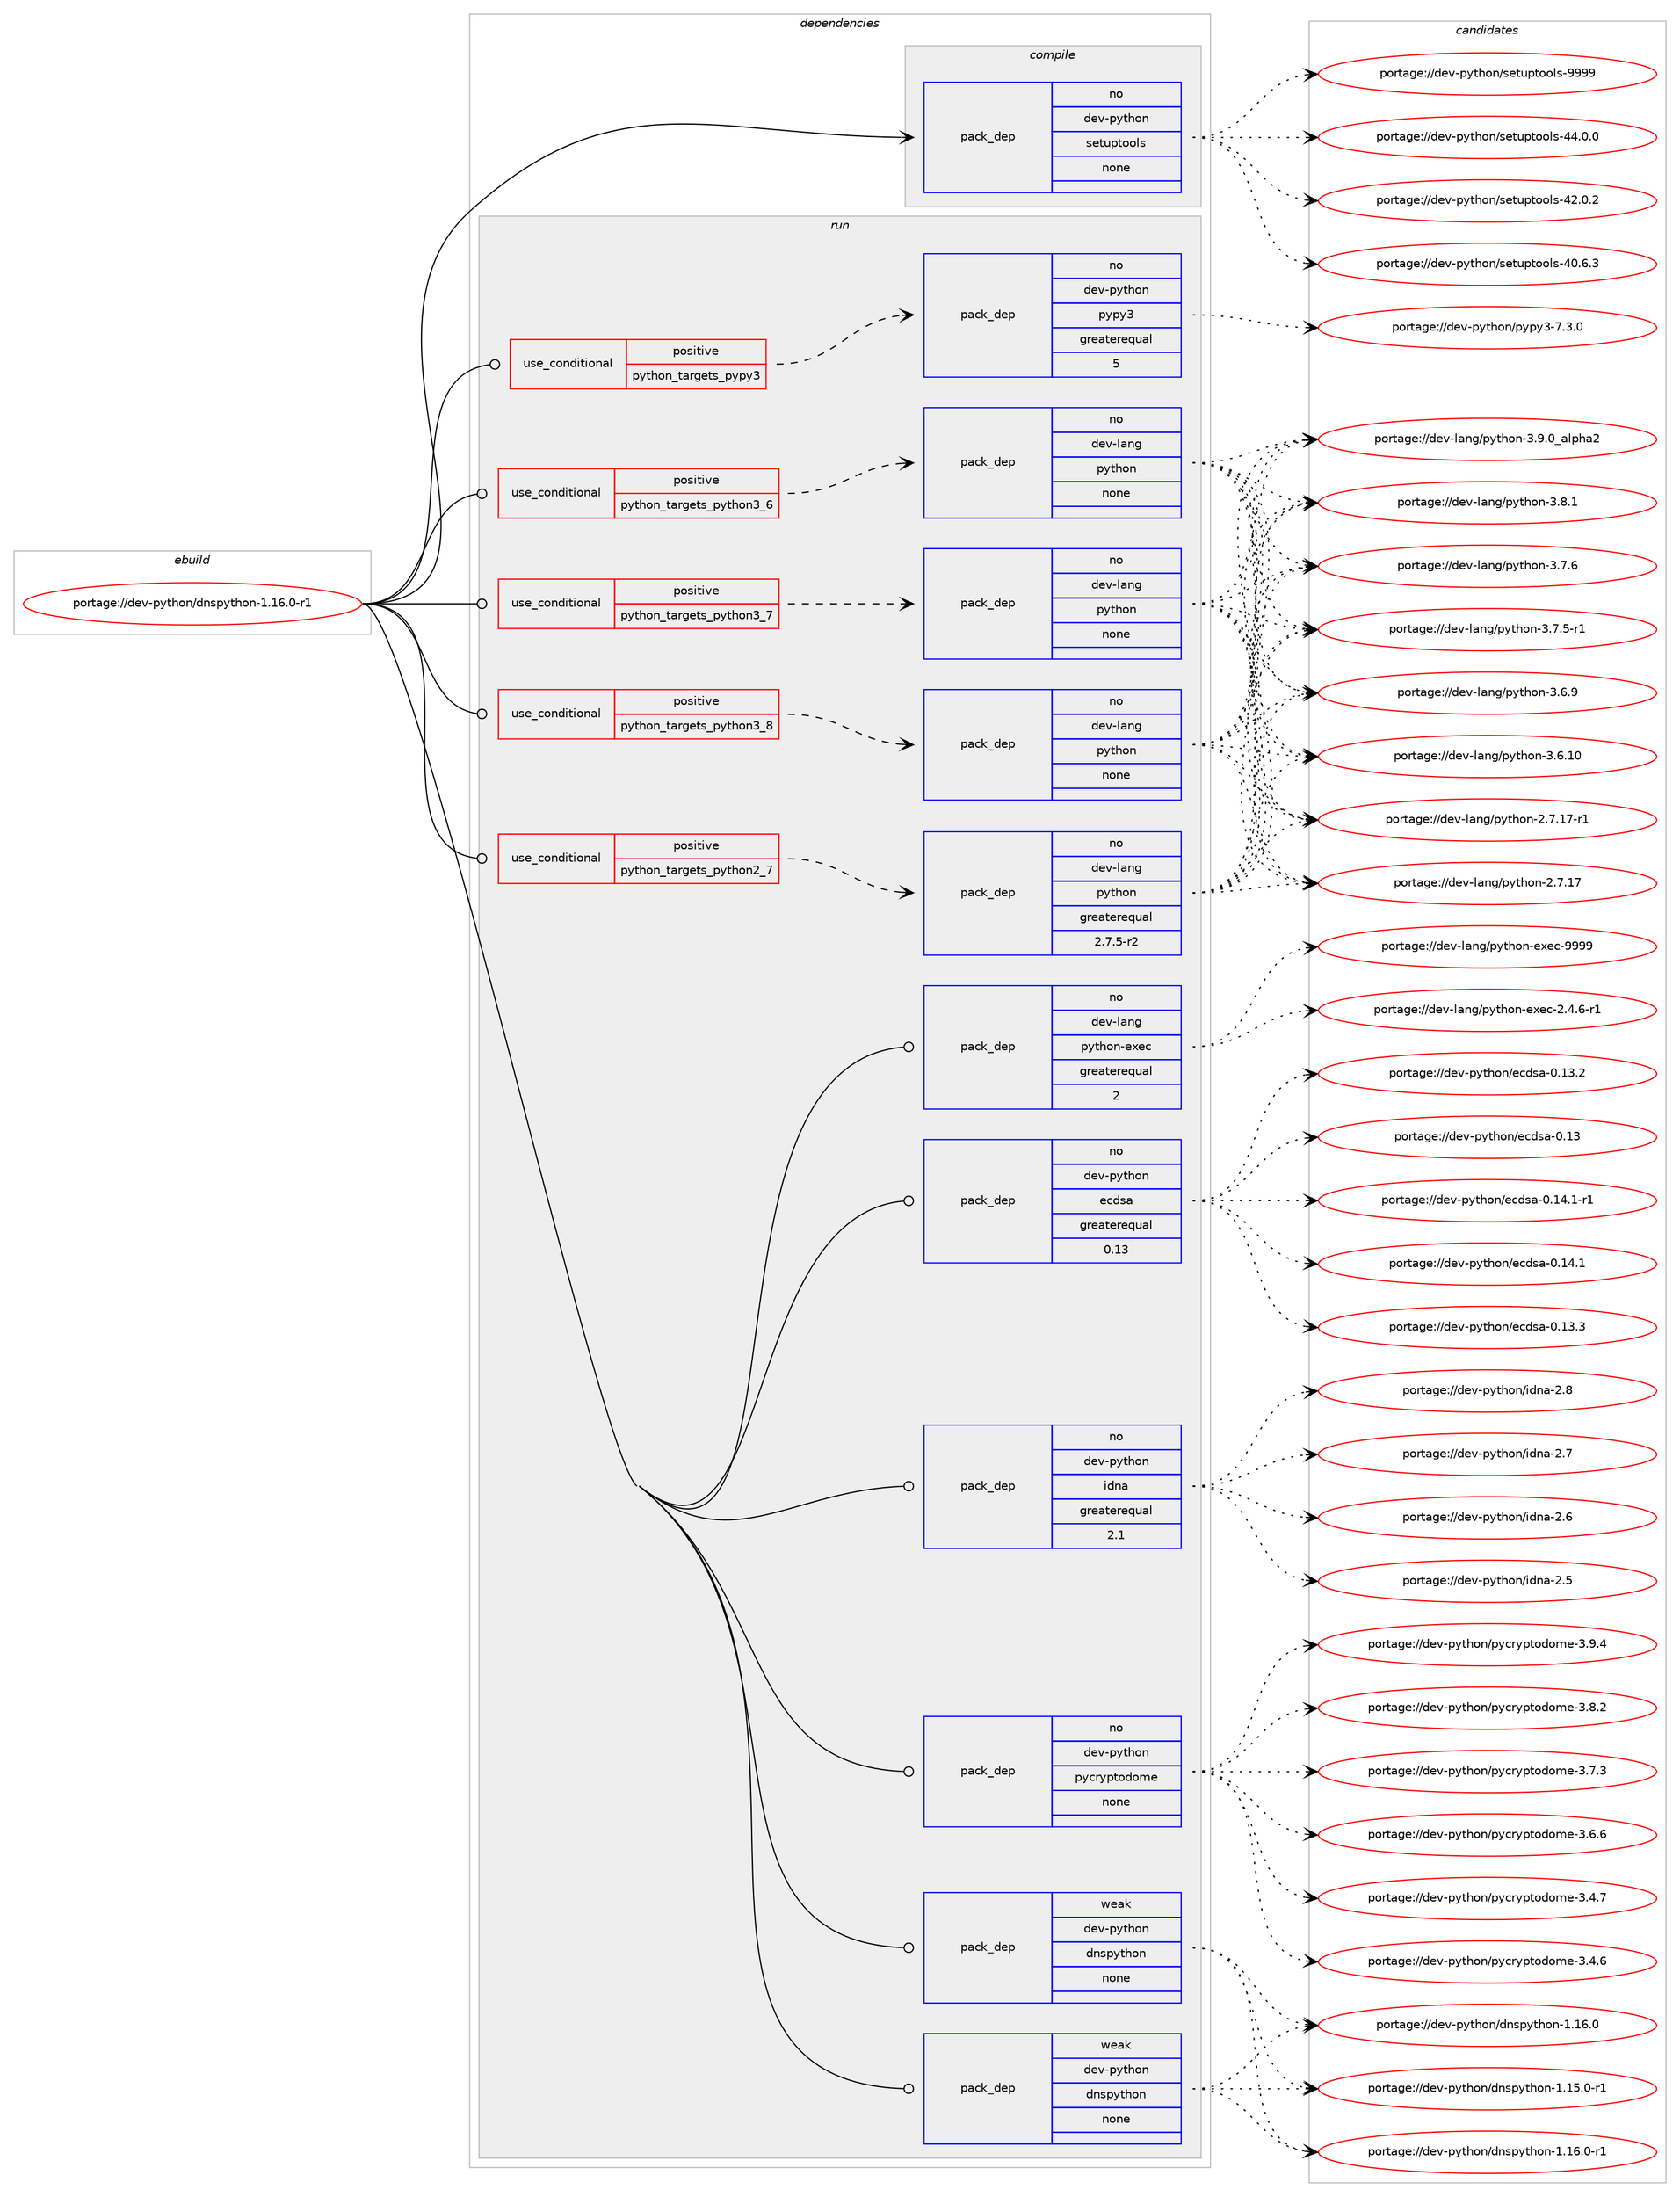 digraph prolog {

# *************
# Graph options
# *************

newrank=true;
concentrate=true;
compound=true;
graph [rankdir=LR,fontname=Helvetica,fontsize=10,ranksep=1.5];#, ranksep=2.5, nodesep=0.2];
edge  [arrowhead=vee];
node  [fontname=Helvetica,fontsize=10];

# **********
# The ebuild
# **********

subgraph cluster_leftcol {
color=gray;
label=<<i>ebuild</i>>;
id [label="portage://dev-python/dnspython-1.16.0-r1", color=red, width=4, href="../dev-python/dnspython-1.16.0-r1.svg"];
}

# ****************
# The dependencies
# ****************

subgraph cluster_midcol {
color=gray;
label=<<i>dependencies</i>>;
subgraph cluster_compile {
fillcolor="#eeeeee";
style=filled;
label=<<i>compile</i>>;
subgraph pack341921 {
dependency463596 [label=<<TABLE BORDER="0" CELLBORDER="1" CELLSPACING="0" CELLPADDING="4" WIDTH="220"><TR><TD ROWSPAN="6" CELLPADDING="30">pack_dep</TD></TR><TR><TD WIDTH="110">no</TD></TR><TR><TD>dev-python</TD></TR><TR><TD>setuptools</TD></TR><TR><TD>none</TD></TR><TR><TD></TD></TR></TABLE>>, shape=none, color=blue];
}
id:e -> dependency463596:w [weight=20,style="solid",arrowhead="vee"];
}
subgraph cluster_compileandrun {
fillcolor="#eeeeee";
style=filled;
label=<<i>compile and run</i>>;
}
subgraph cluster_run {
fillcolor="#eeeeee";
style=filled;
label=<<i>run</i>>;
subgraph cond116682 {
dependency463597 [label=<<TABLE BORDER="0" CELLBORDER="1" CELLSPACING="0" CELLPADDING="4"><TR><TD ROWSPAN="3" CELLPADDING="10">use_conditional</TD></TR><TR><TD>positive</TD></TR><TR><TD>python_targets_pypy3</TD></TR></TABLE>>, shape=none, color=red];
subgraph pack341922 {
dependency463598 [label=<<TABLE BORDER="0" CELLBORDER="1" CELLSPACING="0" CELLPADDING="4" WIDTH="220"><TR><TD ROWSPAN="6" CELLPADDING="30">pack_dep</TD></TR><TR><TD WIDTH="110">no</TD></TR><TR><TD>dev-python</TD></TR><TR><TD>pypy3</TD></TR><TR><TD>greaterequal</TD></TR><TR><TD>5</TD></TR></TABLE>>, shape=none, color=blue];
}
dependency463597:e -> dependency463598:w [weight=20,style="dashed",arrowhead="vee"];
}
id:e -> dependency463597:w [weight=20,style="solid",arrowhead="odot"];
subgraph cond116683 {
dependency463599 [label=<<TABLE BORDER="0" CELLBORDER="1" CELLSPACING="0" CELLPADDING="4"><TR><TD ROWSPAN="3" CELLPADDING="10">use_conditional</TD></TR><TR><TD>positive</TD></TR><TR><TD>python_targets_python2_7</TD></TR></TABLE>>, shape=none, color=red];
subgraph pack341923 {
dependency463600 [label=<<TABLE BORDER="0" CELLBORDER="1" CELLSPACING="0" CELLPADDING="4" WIDTH="220"><TR><TD ROWSPAN="6" CELLPADDING="30">pack_dep</TD></TR><TR><TD WIDTH="110">no</TD></TR><TR><TD>dev-lang</TD></TR><TR><TD>python</TD></TR><TR><TD>greaterequal</TD></TR><TR><TD>2.7.5-r2</TD></TR></TABLE>>, shape=none, color=blue];
}
dependency463599:e -> dependency463600:w [weight=20,style="dashed",arrowhead="vee"];
}
id:e -> dependency463599:w [weight=20,style="solid",arrowhead="odot"];
subgraph cond116684 {
dependency463601 [label=<<TABLE BORDER="0" CELLBORDER="1" CELLSPACING="0" CELLPADDING="4"><TR><TD ROWSPAN="3" CELLPADDING="10">use_conditional</TD></TR><TR><TD>positive</TD></TR><TR><TD>python_targets_python3_6</TD></TR></TABLE>>, shape=none, color=red];
subgraph pack341924 {
dependency463602 [label=<<TABLE BORDER="0" CELLBORDER="1" CELLSPACING="0" CELLPADDING="4" WIDTH="220"><TR><TD ROWSPAN="6" CELLPADDING="30">pack_dep</TD></TR><TR><TD WIDTH="110">no</TD></TR><TR><TD>dev-lang</TD></TR><TR><TD>python</TD></TR><TR><TD>none</TD></TR><TR><TD></TD></TR></TABLE>>, shape=none, color=blue];
}
dependency463601:e -> dependency463602:w [weight=20,style="dashed",arrowhead="vee"];
}
id:e -> dependency463601:w [weight=20,style="solid",arrowhead="odot"];
subgraph cond116685 {
dependency463603 [label=<<TABLE BORDER="0" CELLBORDER="1" CELLSPACING="0" CELLPADDING="4"><TR><TD ROWSPAN="3" CELLPADDING="10">use_conditional</TD></TR><TR><TD>positive</TD></TR><TR><TD>python_targets_python3_7</TD></TR></TABLE>>, shape=none, color=red];
subgraph pack341925 {
dependency463604 [label=<<TABLE BORDER="0" CELLBORDER="1" CELLSPACING="0" CELLPADDING="4" WIDTH="220"><TR><TD ROWSPAN="6" CELLPADDING="30">pack_dep</TD></TR><TR><TD WIDTH="110">no</TD></TR><TR><TD>dev-lang</TD></TR><TR><TD>python</TD></TR><TR><TD>none</TD></TR><TR><TD></TD></TR></TABLE>>, shape=none, color=blue];
}
dependency463603:e -> dependency463604:w [weight=20,style="dashed",arrowhead="vee"];
}
id:e -> dependency463603:w [weight=20,style="solid",arrowhead="odot"];
subgraph cond116686 {
dependency463605 [label=<<TABLE BORDER="0" CELLBORDER="1" CELLSPACING="0" CELLPADDING="4"><TR><TD ROWSPAN="3" CELLPADDING="10">use_conditional</TD></TR><TR><TD>positive</TD></TR><TR><TD>python_targets_python3_8</TD></TR></TABLE>>, shape=none, color=red];
subgraph pack341926 {
dependency463606 [label=<<TABLE BORDER="0" CELLBORDER="1" CELLSPACING="0" CELLPADDING="4" WIDTH="220"><TR><TD ROWSPAN="6" CELLPADDING="30">pack_dep</TD></TR><TR><TD WIDTH="110">no</TD></TR><TR><TD>dev-lang</TD></TR><TR><TD>python</TD></TR><TR><TD>none</TD></TR><TR><TD></TD></TR></TABLE>>, shape=none, color=blue];
}
dependency463605:e -> dependency463606:w [weight=20,style="dashed",arrowhead="vee"];
}
id:e -> dependency463605:w [weight=20,style="solid",arrowhead="odot"];
subgraph pack341927 {
dependency463607 [label=<<TABLE BORDER="0" CELLBORDER="1" CELLSPACING="0" CELLPADDING="4" WIDTH="220"><TR><TD ROWSPAN="6" CELLPADDING="30">pack_dep</TD></TR><TR><TD WIDTH="110">no</TD></TR><TR><TD>dev-lang</TD></TR><TR><TD>python-exec</TD></TR><TR><TD>greaterequal</TD></TR><TR><TD>2</TD></TR></TABLE>>, shape=none, color=blue];
}
id:e -> dependency463607:w [weight=20,style="solid",arrowhead="odot"];
subgraph pack341928 {
dependency463608 [label=<<TABLE BORDER="0" CELLBORDER="1" CELLSPACING="0" CELLPADDING="4" WIDTH="220"><TR><TD ROWSPAN="6" CELLPADDING="30">pack_dep</TD></TR><TR><TD WIDTH="110">no</TD></TR><TR><TD>dev-python</TD></TR><TR><TD>ecdsa</TD></TR><TR><TD>greaterequal</TD></TR><TR><TD>0.13</TD></TR></TABLE>>, shape=none, color=blue];
}
id:e -> dependency463608:w [weight=20,style="solid",arrowhead="odot"];
subgraph pack341929 {
dependency463609 [label=<<TABLE BORDER="0" CELLBORDER="1" CELLSPACING="0" CELLPADDING="4" WIDTH="220"><TR><TD ROWSPAN="6" CELLPADDING="30">pack_dep</TD></TR><TR><TD WIDTH="110">no</TD></TR><TR><TD>dev-python</TD></TR><TR><TD>idna</TD></TR><TR><TD>greaterequal</TD></TR><TR><TD>2.1</TD></TR></TABLE>>, shape=none, color=blue];
}
id:e -> dependency463609:w [weight=20,style="solid",arrowhead="odot"];
subgraph pack341930 {
dependency463610 [label=<<TABLE BORDER="0" CELLBORDER="1" CELLSPACING="0" CELLPADDING="4" WIDTH="220"><TR><TD ROWSPAN="6" CELLPADDING="30">pack_dep</TD></TR><TR><TD WIDTH="110">no</TD></TR><TR><TD>dev-python</TD></TR><TR><TD>pycryptodome</TD></TR><TR><TD>none</TD></TR><TR><TD></TD></TR></TABLE>>, shape=none, color=blue];
}
id:e -> dependency463610:w [weight=20,style="solid",arrowhead="odot"];
subgraph pack341931 {
dependency463611 [label=<<TABLE BORDER="0" CELLBORDER="1" CELLSPACING="0" CELLPADDING="4" WIDTH="220"><TR><TD ROWSPAN="6" CELLPADDING="30">pack_dep</TD></TR><TR><TD WIDTH="110">weak</TD></TR><TR><TD>dev-python</TD></TR><TR><TD>dnspython</TD></TR><TR><TD>none</TD></TR><TR><TD></TD></TR></TABLE>>, shape=none, color=blue];
}
id:e -> dependency463611:w [weight=20,style="solid",arrowhead="odot"];
subgraph pack341932 {
dependency463612 [label=<<TABLE BORDER="0" CELLBORDER="1" CELLSPACING="0" CELLPADDING="4" WIDTH="220"><TR><TD ROWSPAN="6" CELLPADDING="30">pack_dep</TD></TR><TR><TD WIDTH="110">weak</TD></TR><TR><TD>dev-python</TD></TR><TR><TD>dnspython</TD></TR><TR><TD>none</TD></TR><TR><TD></TD></TR></TABLE>>, shape=none, color=blue];
}
id:e -> dependency463612:w [weight=20,style="solid",arrowhead="odot"];
}
}

# **************
# The candidates
# **************

subgraph cluster_choices {
rank=same;
color=gray;
label=<<i>candidates</i>>;

subgraph choice341921 {
color=black;
nodesep=1;
choice10010111845112121116104111110471151011161171121161111111081154557575757 [label="portage://dev-python/setuptools-9999", color=red, width=4,href="../dev-python/setuptools-9999.svg"];
choice100101118451121211161041111104711510111611711211611111110811545525246484648 [label="portage://dev-python/setuptools-44.0.0", color=red, width=4,href="../dev-python/setuptools-44.0.0.svg"];
choice100101118451121211161041111104711510111611711211611111110811545525046484650 [label="portage://dev-python/setuptools-42.0.2", color=red, width=4,href="../dev-python/setuptools-42.0.2.svg"];
choice100101118451121211161041111104711510111611711211611111110811545524846544651 [label="portage://dev-python/setuptools-40.6.3", color=red, width=4,href="../dev-python/setuptools-40.6.3.svg"];
dependency463596:e -> choice10010111845112121116104111110471151011161171121161111111081154557575757:w [style=dotted,weight="100"];
dependency463596:e -> choice100101118451121211161041111104711510111611711211611111110811545525246484648:w [style=dotted,weight="100"];
dependency463596:e -> choice100101118451121211161041111104711510111611711211611111110811545525046484650:w [style=dotted,weight="100"];
dependency463596:e -> choice100101118451121211161041111104711510111611711211611111110811545524846544651:w [style=dotted,weight="100"];
}
subgraph choice341922 {
color=black;
nodesep=1;
choice100101118451121211161041111104711212111212151455546514648 [label="portage://dev-python/pypy3-7.3.0", color=red, width=4,href="../dev-python/pypy3-7.3.0.svg"];
dependency463598:e -> choice100101118451121211161041111104711212111212151455546514648:w [style=dotted,weight="100"];
}
subgraph choice341923 {
color=black;
nodesep=1;
choice10010111845108971101034711212111610411111045514657464895971081121049750 [label="portage://dev-lang/python-3.9.0_alpha2", color=red, width=4,href="../dev-lang/python-3.9.0_alpha2.svg"];
choice100101118451089711010347112121116104111110455146564649 [label="portage://dev-lang/python-3.8.1", color=red, width=4,href="../dev-lang/python-3.8.1.svg"];
choice100101118451089711010347112121116104111110455146554654 [label="portage://dev-lang/python-3.7.6", color=red, width=4,href="../dev-lang/python-3.7.6.svg"];
choice1001011184510897110103471121211161041111104551465546534511449 [label="portage://dev-lang/python-3.7.5-r1", color=red, width=4,href="../dev-lang/python-3.7.5-r1.svg"];
choice100101118451089711010347112121116104111110455146544657 [label="portage://dev-lang/python-3.6.9", color=red, width=4,href="../dev-lang/python-3.6.9.svg"];
choice10010111845108971101034711212111610411111045514654464948 [label="portage://dev-lang/python-3.6.10", color=red, width=4,href="../dev-lang/python-3.6.10.svg"];
choice100101118451089711010347112121116104111110455046554649554511449 [label="portage://dev-lang/python-2.7.17-r1", color=red, width=4,href="../dev-lang/python-2.7.17-r1.svg"];
choice10010111845108971101034711212111610411111045504655464955 [label="portage://dev-lang/python-2.7.17", color=red, width=4,href="../dev-lang/python-2.7.17.svg"];
dependency463600:e -> choice10010111845108971101034711212111610411111045514657464895971081121049750:w [style=dotted,weight="100"];
dependency463600:e -> choice100101118451089711010347112121116104111110455146564649:w [style=dotted,weight="100"];
dependency463600:e -> choice100101118451089711010347112121116104111110455146554654:w [style=dotted,weight="100"];
dependency463600:e -> choice1001011184510897110103471121211161041111104551465546534511449:w [style=dotted,weight="100"];
dependency463600:e -> choice100101118451089711010347112121116104111110455146544657:w [style=dotted,weight="100"];
dependency463600:e -> choice10010111845108971101034711212111610411111045514654464948:w [style=dotted,weight="100"];
dependency463600:e -> choice100101118451089711010347112121116104111110455046554649554511449:w [style=dotted,weight="100"];
dependency463600:e -> choice10010111845108971101034711212111610411111045504655464955:w [style=dotted,weight="100"];
}
subgraph choice341924 {
color=black;
nodesep=1;
choice10010111845108971101034711212111610411111045514657464895971081121049750 [label="portage://dev-lang/python-3.9.0_alpha2", color=red, width=4,href="../dev-lang/python-3.9.0_alpha2.svg"];
choice100101118451089711010347112121116104111110455146564649 [label="portage://dev-lang/python-3.8.1", color=red, width=4,href="../dev-lang/python-3.8.1.svg"];
choice100101118451089711010347112121116104111110455146554654 [label="portage://dev-lang/python-3.7.6", color=red, width=4,href="../dev-lang/python-3.7.6.svg"];
choice1001011184510897110103471121211161041111104551465546534511449 [label="portage://dev-lang/python-3.7.5-r1", color=red, width=4,href="../dev-lang/python-3.7.5-r1.svg"];
choice100101118451089711010347112121116104111110455146544657 [label="portage://dev-lang/python-3.6.9", color=red, width=4,href="../dev-lang/python-3.6.9.svg"];
choice10010111845108971101034711212111610411111045514654464948 [label="portage://dev-lang/python-3.6.10", color=red, width=4,href="../dev-lang/python-3.6.10.svg"];
choice100101118451089711010347112121116104111110455046554649554511449 [label="portage://dev-lang/python-2.7.17-r1", color=red, width=4,href="../dev-lang/python-2.7.17-r1.svg"];
choice10010111845108971101034711212111610411111045504655464955 [label="portage://dev-lang/python-2.7.17", color=red, width=4,href="../dev-lang/python-2.7.17.svg"];
dependency463602:e -> choice10010111845108971101034711212111610411111045514657464895971081121049750:w [style=dotted,weight="100"];
dependency463602:e -> choice100101118451089711010347112121116104111110455146564649:w [style=dotted,weight="100"];
dependency463602:e -> choice100101118451089711010347112121116104111110455146554654:w [style=dotted,weight="100"];
dependency463602:e -> choice1001011184510897110103471121211161041111104551465546534511449:w [style=dotted,weight="100"];
dependency463602:e -> choice100101118451089711010347112121116104111110455146544657:w [style=dotted,weight="100"];
dependency463602:e -> choice10010111845108971101034711212111610411111045514654464948:w [style=dotted,weight="100"];
dependency463602:e -> choice100101118451089711010347112121116104111110455046554649554511449:w [style=dotted,weight="100"];
dependency463602:e -> choice10010111845108971101034711212111610411111045504655464955:w [style=dotted,weight="100"];
}
subgraph choice341925 {
color=black;
nodesep=1;
choice10010111845108971101034711212111610411111045514657464895971081121049750 [label="portage://dev-lang/python-3.9.0_alpha2", color=red, width=4,href="../dev-lang/python-3.9.0_alpha2.svg"];
choice100101118451089711010347112121116104111110455146564649 [label="portage://dev-lang/python-3.8.1", color=red, width=4,href="../dev-lang/python-3.8.1.svg"];
choice100101118451089711010347112121116104111110455146554654 [label="portage://dev-lang/python-3.7.6", color=red, width=4,href="../dev-lang/python-3.7.6.svg"];
choice1001011184510897110103471121211161041111104551465546534511449 [label="portage://dev-lang/python-3.7.5-r1", color=red, width=4,href="../dev-lang/python-3.7.5-r1.svg"];
choice100101118451089711010347112121116104111110455146544657 [label="portage://dev-lang/python-3.6.9", color=red, width=4,href="../dev-lang/python-3.6.9.svg"];
choice10010111845108971101034711212111610411111045514654464948 [label="portage://dev-lang/python-3.6.10", color=red, width=4,href="../dev-lang/python-3.6.10.svg"];
choice100101118451089711010347112121116104111110455046554649554511449 [label="portage://dev-lang/python-2.7.17-r1", color=red, width=4,href="../dev-lang/python-2.7.17-r1.svg"];
choice10010111845108971101034711212111610411111045504655464955 [label="portage://dev-lang/python-2.7.17", color=red, width=4,href="../dev-lang/python-2.7.17.svg"];
dependency463604:e -> choice10010111845108971101034711212111610411111045514657464895971081121049750:w [style=dotted,weight="100"];
dependency463604:e -> choice100101118451089711010347112121116104111110455146564649:w [style=dotted,weight="100"];
dependency463604:e -> choice100101118451089711010347112121116104111110455146554654:w [style=dotted,weight="100"];
dependency463604:e -> choice1001011184510897110103471121211161041111104551465546534511449:w [style=dotted,weight="100"];
dependency463604:e -> choice100101118451089711010347112121116104111110455146544657:w [style=dotted,weight="100"];
dependency463604:e -> choice10010111845108971101034711212111610411111045514654464948:w [style=dotted,weight="100"];
dependency463604:e -> choice100101118451089711010347112121116104111110455046554649554511449:w [style=dotted,weight="100"];
dependency463604:e -> choice10010111845108971101034711212111610411111045504655464955:w [style=dotted,weight="100"];
}
subgraph choice341926 {
color=black;
nodesep=1;
choice10010111845108971101034711212111610411111045514657464895971081121049750 [label="portage://dev-lang/python-3.9.0_alpha2", color=red, width=4,href="../dev-lang/python-3.9.0_alpha2.svg"];
choice100101118451089711010347112121116104111110455146564649 [label="portage://dev-lang/python-3.8.1", color=red, width=4,href="../dev-lang/python-3.8.1.svg"];
choice100101118451089711010347112121116104111110455146554654 [label="portage://dev-lang/python-3.7.6", color=red, width=4,href="../dev-lang/python-3.7.6.svg"];
choice1001011184510897110103471121211161041111104551465546534511449 [label="portage://dev-lang/python-3.7.5-r1", color=red, width=4,href="../dev-lang/python-3.7.5-r1.svg"];
choice100101118451089711010347112121116104111110455146544657 [label="portage://dev-lang/python-3.6.9", color=red, width=4,href="../dev-lang/python-3.6.9.svg"];
choice10010111845108971101034711212111610411111045514654464948 [label="portage://dev-lang/python-3.6.10", color=red, width=4,href="../dev-lang/python-3.6.10.svg"];
choice100101118451089711010347112121116104111110455046554649554511449 [label="portage://dev-lang/python-2.7.17-r1", color=red, width=4,href="../dev-lang/python-2.7.17-r1.svg"];
choice10010111845108971101034711212111610411111045504655464955 [label="portage://dev-lang/python-2.7.17", color=red, width=4,href="../dev-lang/python-2.7.17.svg"];
dependency463606:e -> choice10010111845108971101034711212111610411111045514657464895971081121049750:w [style=dotted,weight="100"];
dependency463606:e -> choice100101118451089711010347112121116104111110455146564649:w [style=dotted,weight="100"];
dependency463606:e -> choice100101118451089711010347112121116104111110455146554654:w [style=dotted,weight="100"];
dependency463606:e -> choice1001011184510897110103471121211161041111104551465546534511449:w [style=dotted,weight="100"];
dependency463606:e -> choice100101118451089711010347112121116104111110455146544657:w [style=dotted,weight="100"];
dependency463606:e -> choice10010111845108971101034711212111610411111045514654464948:w [style=dotted,weight="100"];
dependency463606:e -> choice100101118451089711010347112121116104111110455046554649554511449:w [style=dotted,weight="100"];
dependency463606:e -> choice10010111845108971101034711212111610411111045504655464955:w [style=dotted,weight="100"];
}
subgraph choice341927 {
color=black;
nodesep=1;
choice10010111845108971101034711212111610411111045101120101994557575757 [label="portage://dev-lang/python-exec-9999", color=red, width=4,href="../dev-lang/python-exec-9999.svg"];
choice10010111845108971101034711212111610411111045101120101994550465246544511449 [label="portage://dev-lang/python-exec-2.4.6-r1", color=red, width=4,href="../dev-lang/python-exec-2.4.6-r1.svg"];
dependency463607:e -> choice10010111845108971101034711212111610411111045101120101994557575757:w [style=dotted,weight="100"];
dependency463607:e -> choice10010111845108971101034711212111610411111045101120101994550465246544511449:w [style=dotted,weight="100"];
}
subgraph choice341928 {
color=black;
nodesep=1;
choice10010111845112121116104111110471019910011597454846495246494511449 [label="portage://dev-python/ecdsa-0.14.1-r1", color=red, width=4,href="../dev-python/ecdsa-0.14.1-r1.svg"];
choice1001011184511212111610411111047101991001159745484649524649 [label="portage://dev-python/ecdsa-0.14.1", color=red, width=4,href="../dev-python/ecdsa-0.14.1.svg"];
choice1001011184511212111610411111047101991001159745484649514651 [label="portage://dev-python/ecdsa-0.13.3", color=red, width=4,href="../dev-python/ecdsa-0.13.3.svg"];
choice1001011184511212111610411111047101991001159745484649514650 [label="portage://dev-python/ecdsa-0.13.2", color=red, width=4,href="../dev-python/ecdsa-0.13.2.svg"];
choice100101118451121211161041111104710199100115974548464951 [label="portage://dev-python/ecdsa-0.13", color=red, width=4,href="../dev-python/ecdsa-0.13.svg"];
dependency463608:e -> choice10010111845112121116104111110471019910011597454846495246494511449:w [style=dotted,weight="100"];
dependency463608:e -> choice1001011184511212111610411111047101991001159745484649524649:w [style=dotted,weight="100"];
dependency463608:e -> choice1001011184511212111610411111047101991001159745484649514651:w [style=dotted,weight="100"];
dependency463608:e -> choice1001011184511212111610411111047101991001159745484649514650:w [style=dotted,weight="100"];
dependency463608:e -> choice100101118451121211161041111104710199100115974548464951:w [style=dotted,weight="100"];
}
subgraph choice341929 {
color=black;
nodesep=1;
choice10010111845112121116104111110471051001109745504656 [label="portage://dev-python/idna-2.8", color=red, width=4,href="../dev-python/idna-2.8.svg"];
choice10010111845112121116104111110471051001109745504655 [label="portage://dev-python/idna-2.7", color=red, width=4,href="../dev-python/idna-2.7.svg"];
choice10010111845112121116104111110471051001109745504654 [label="portage://dev-python/idna-2.6", color=red, width=4,href="../dev-python/idna-2.6.svg"];
choice10010111845112121116104111110471051001109745504653 [label="portage://dev-python/idna-2.5", color=red, width=4,href="../dev-python/idna-2.5.svg"];
dependency463609:e -> choice10010111845112121116104111110471051001109745504656:w [style=dotted,weight="100"];
dependency463609:e -> choice10010111845112121116104111110471051001109745504655:w [style=dotted,weight="100"];
dependency463609:e -> choice10010111845112121116104111110471051001109745504654:w [style=dotted,weight="100"];
dependency463609:e -> choice10010111845112121116104111110471051001109745504653:w [style=dotted,weight="100"];
}
subgraph choice341930 {
color=black;
nodesep=1;
choice100101118451121211161041111104711212199114121112116111100111109101455146574652 [label="portage://dev-python/pycryptodome-3.9.4", color=red, width=4,href="../dev-python/pycryptodome-3.9.4.svg"];
choice100101118451121211161041111104711212199114121112116111100111109101455146564650 [label="portage://dev-python/pycryptodome-3.8.2", color=red, width=4,href="../dev-python/pycryptodome-3.8.2.svg"];
choice100101118451121211161041111104711212199114121112116111100111109101455146554651 [label="portage://dev-python/pycryptodome-3.7.3", color=red, width=4,href="../dev-python/pycryptodome-3.7.3.svg"];
choice100101118451121211161041111104711212199114121112116111100111109101455146544654 [label="portage://dev-python/pycryptodome-3.6.6", color=red, width=4,href="../dev-python/pycryptodome-3.6.6.svg"];
choice100101118451121211161041111104711212199114121112116111100111109101455146524655 [label="portage://dev-python/pycryptodome-3.4.7", color=red, width=4,href="../dev-python/pycryptodome-3.4.7.svg"];
choice100101118451121211161041111104711212199114121112116111100111109101455146524654 [label="portage://dev-python/pycryptodome-3.4.6", color=red, width=4,href="../dev-python/pycryptodome-3.4.6.svg"];
dependency463610:e -> choice100101118451121211161041111104711212199114121112116111100111109101455146574652:w [style=dotted,weight="100"];
dependency463610:e -> choice100101118451121211161041111104711212199114121112116111100111109101455146564650:w [style=dotted,weight="100"];
dependency463610:e -> choice100101118451121211161041111104711212199114121112116111100111109101455146554651:w [style=dotted,weight="100"];
dependency463610:e -> choice100101118451121211161041111104711212199114121112116111100111109101455146544654:w [style=dotted,weight="100"];
dependency463610:e -> choice100101118451121211161041111104711212199114121112116111100111109101455146524655:w [style=dotted,weight="100"];
dependency463610:e -> choice100101118451121211161041111104711212199114121112116111100111109101455146524654:w [style=dotted,weight="100"];
}
subgraph choice341931 {
color=black;
nodesep=1;
choice1001011184511212111610411111047100110115112121116104111110454946495446484511449 [label="portage://dev-python/dnspython-1.16.0-r1", color=red, width=4,href="../dev-python/dnspython-1.16.0-r1.svg"];
choice100101118451121211161041111104710011011511212111610411111045494649544648 [label="portage://dev-python/dnspython-1.16.0", color=red, width=4,href="../dev-python/dnspython-1.16.0.svg"];
choice1001011184511212111610411111047100110115112121116104111110454946495346484511449 [label="portage://dev-python/dnspython-1.15.0-r1", color=red, width=4,href="../dev-python/dnspython-1.15.0-r1.svg"];
dependency463611:e -> choice1001011184511212111610411111047100110115112121116104111110454946495446484511449:w [style=dotted,weight="100"];
dependency463611:e -> choice100101118451121211161041111104710011011511212111610411111045494649544648:w [style=dotted,weight="100"];
dependency463611:e -> choice1001011184511212111610411111047100110115112121116104111110454946495346484511449:w [style=dotted,weight="100"];
}
subgraph choice341932 {
color=black;
nodesep=1;
choice1001011184511212111610411111047100110115112121116104111110454946495446484511449 [label="portage://dev-python/dnspython-1.16.0-r1", color=red, width=4,href="../dev-python/dnspython-1.16.0-r1.svg"];
choice100101118451121211161041111104710011011511212111610411111045494649544648 [label="portage://dev-python/dnspython-1.16.0", color=red, width=4,href="../dev-python/dnspython-1.16.0.svg"];
choice1001011184511212111610411111047100110115112121116104111110454946495346484511449 [label="portage://dev-python/dnspython-1.15.0-r1", color=red, width=4,href="../dev-python/dnspython-1.15.0-r1.svg"];
dependency463612:e -> choice1001011184511212111610411111047100110115112121116104111110454946495446484511449:w [style=dotted,weight="100"];
dependency463612:e -> choice100101118451121211161041111104710011011511212111610411111045494649544648:w [style=dotted,weight="100"];
dependency463612:e -> choice1001011184511212111610411111047100110115112121116104111110454946495346484511449:w [style=dotted,weight="100"];
}
}

}
